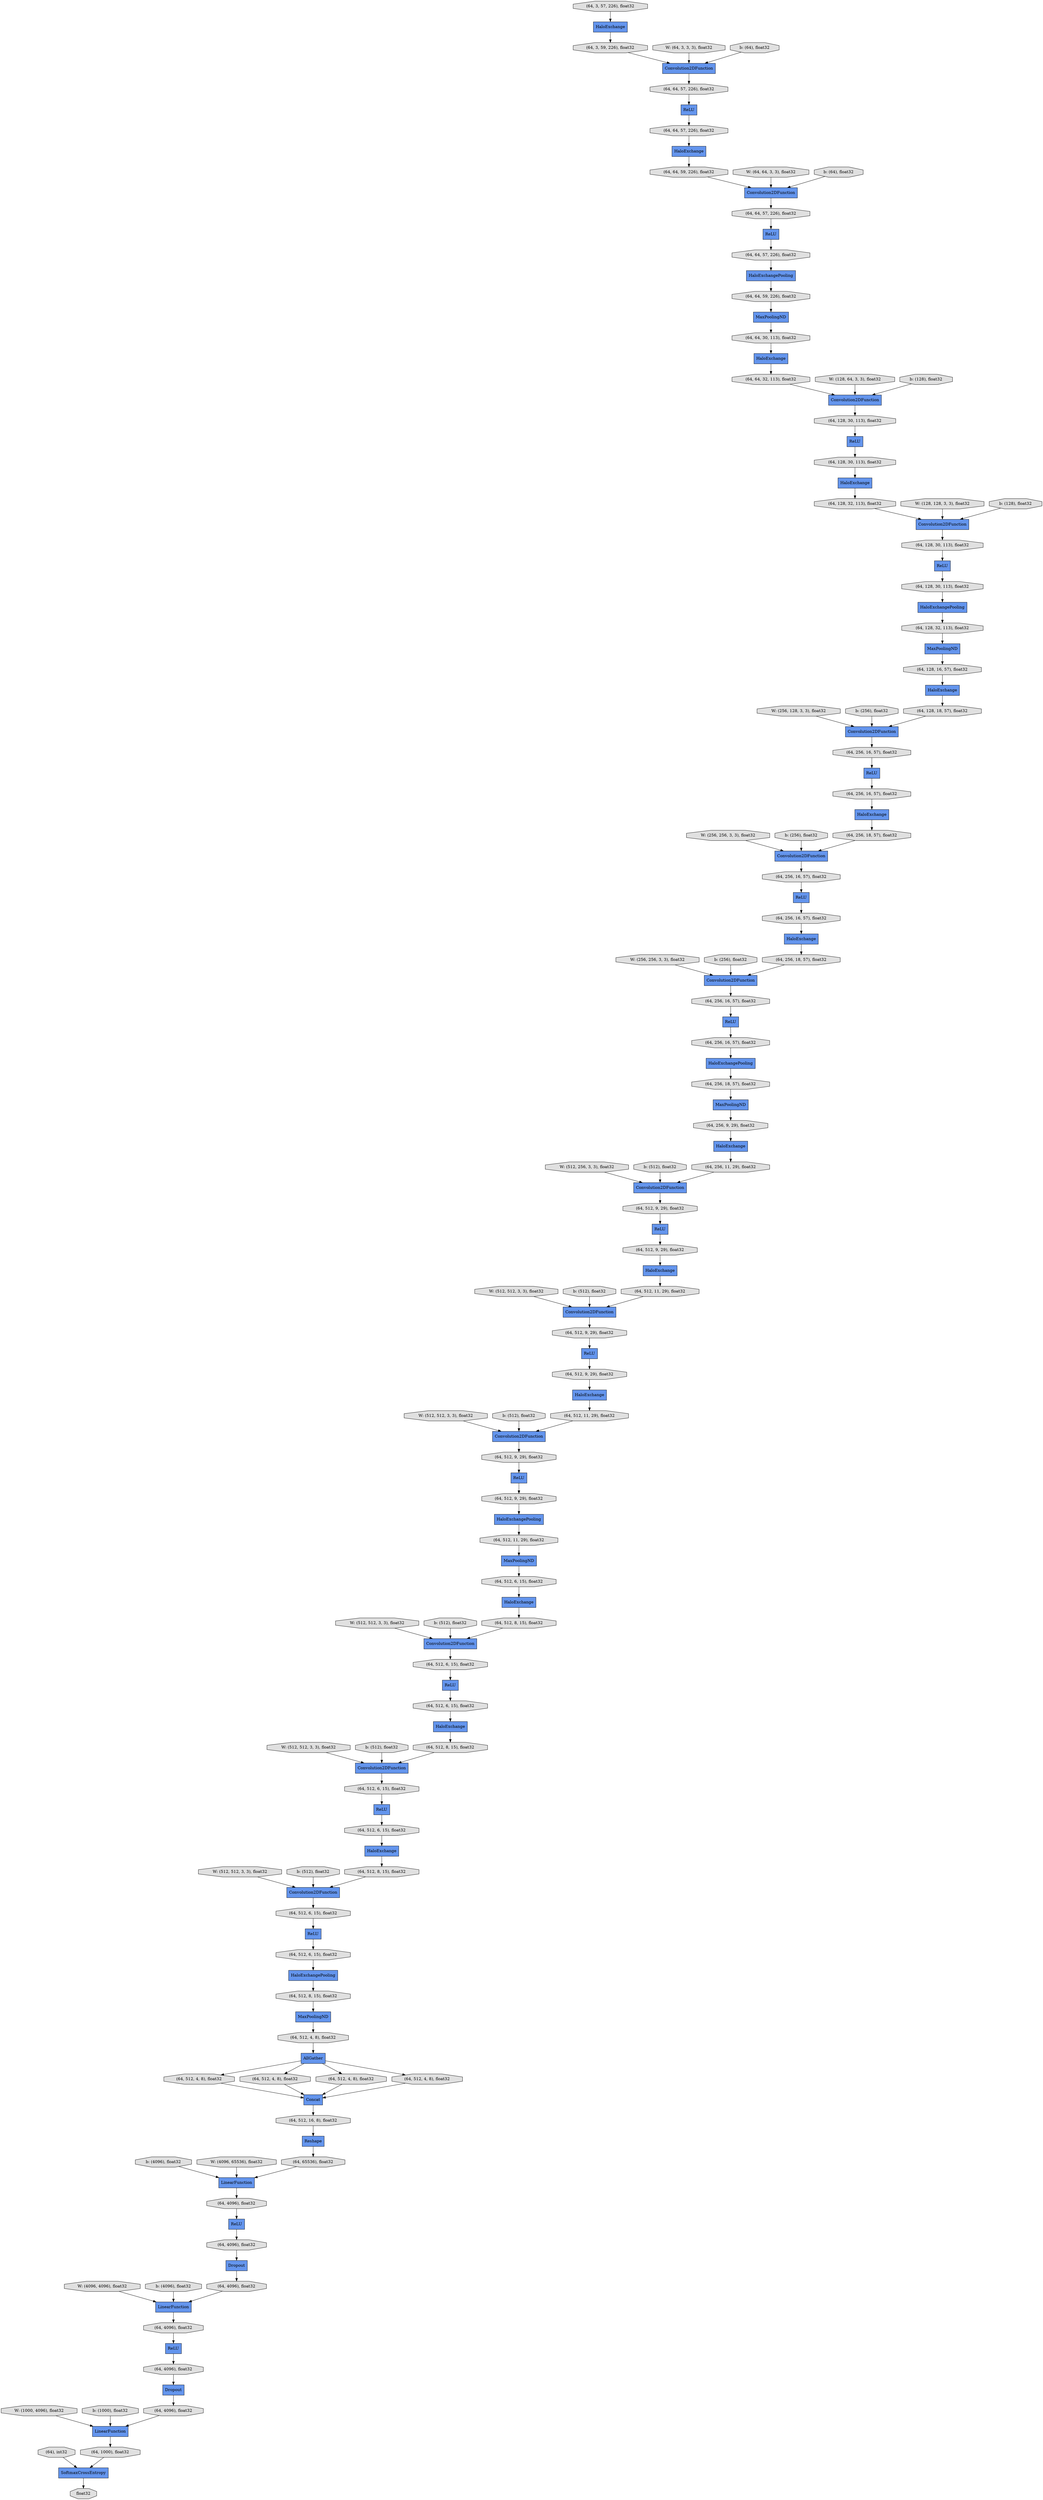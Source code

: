 digraph graphname{rankdir=TB;47163907596368 [label="(64, 128, 18, 57), float32",shape="octagon",fillcolor="#E0E0E0",style="filled"];47161880928400 [label="b: (4096), float32",shape="octagon",fillcolor="#E0E0E0",style="filled"];47163956674704 [label="(64, 512, 9, 29), float32",shape="octagon",fillcolor="#E0E0E0",style="filled"];47163907563664 [label="Convolution2DFunction",shape="record",fillcolor="#6495ED",style="filled"];47163907596432 [label="ReLU",shape="record",fillcolor="#6495ED",style="filled"];47163956674768 [label="ReLU",shape="record",fillcolor="#6495ED",style="filled"];47163907596496 [label="HaloExchange",shape="record",fillcolor="#6495ED",style="filled"];47163907539152 [label="Convolution2DFunction",shape="record",fillcolor="#6495ED",style="filled"];47163956674832 [label="(64, 512, 11, 29), float32",shape="octagon",fillcolor="#E0E0E0",style="filled"];47163907563792 [label="(64, 512, 9, 29), float32",shape="octagon",fillcolor="#E0E0E0",style="filled"];47163907539216 [label="HaloExchange",shape="record",fillcolor="#6495ED",style="filled"];47163956674896 [label="ReLU",shape="record",fillcolor="#6495ED",style="filled"];47163907563856 [label="(64, 256, 16, 57), float32",shape="octagon",fillcolor="#E0E0E0",style="filled"];47163907539280 [label="Convolution2DFunction",shape="record",fillcolor="#6495ED",style="filled"];47161880928720 [label="W: (4096, 4096), float32",shape="octagon",fillcolor="#E0E0E0",style="filled"];47163956675024 [label="(64, 512, 9, 29), float32",shape="octagon",fillcolor="#E0E0E0",style="filled"];47163956675152 [label="(64, 512, 9, 29), float32",shape="octagon",fillcolor="#E0E0E0",style="filled"];47163956675216 [label="Convolution2DFunction",shape="record",fillcolor="#6495ED",style="filled"];47163907564176 [label="(64, 512, 9, 29), float32",shape="octagon",fillcolor="#E0E0E0",style="filled"];47163956675280 [label="Concat",shape="record",fillcolor="#6495ED",style="filled"];47163907564240 [label="Convolution2DFunction",shape="record",fillcolor="#6495ED",style="filled"];47163907597008 [label="HaloExchange",shape="record",fillcolor="#6495ED",style="filled"];47163907564304 [label="HaloExchange",shape="record",fillcolor="#6495ED",style="filled"];47163907597072 [label="Convolution2DFunction",shape="record",fillcolor="#6495ED",style="filled"];47163907539728 [label="(64, 3, 59, 226), float32",shape="octagon",fillcolor="#E0E0E0",style="filled"];47163956675408 [label="Convolution2DFunction",shape="record",fillcolor="#6495ED",style="filled"];47163907564368 [label="(64, 512, 11, 29), float32",shape="octagon",fillcolor="#E0E0E0",style="filled"];47163907539792 [label="HaloExchange",shape="record",fillcolor="#6495ED",style="filled"];47161880929168 [label="b: (4096), float32",shape="octagon",fillcolor="#E0E0E0",style="filled"];47163907564432 [label="(64, 256, 16, 57), float32",shape="octagon",fillcolor="#E0E0E0",style="filled"];47163907597200 [label="Convolution2DFunction",shape="record",fillcolor="#6495ED",style="filled"];47163956675536 [label="(64, 512, 9, 29), float32",shape="octagon",fillcolor="#E0E0E0",style="filled"];47163907597328 [label="HaloExchangePooling",shape="record",fillcolor="#6495ED",style="filled"];47163956675664 [label="ReLU",shape="record",fillcolor="#6495ED",style="filled"];47163907540048 [label="HaloExchangePooling",shape="record",fillcolor="#6495ED",style="filled"];47163907597392 [label="(64, 128, 30, 113), float32",shape="octagon",fillcolor="#E0E0E0",style="filled"];47161880929488 [label="W: (1000, 4096), float32",shape="octagon",fillcolor="#E0E0E0",style="filled"];47163956675792 [label="(64, 512, 11, 29), float32",shape="octagon",fillcolor="#E0E0E0",style="filled"];47163907564752 [label="(64, 256, 16, 57), float32",shape="octagon",fillcolor="#E0E0E0",style="filled"];47163907540176 [label="(64, 64, 57, 226), float32",shape="octagon",fillcolor="#E0E0E0",style="filled"];47163907597584 [label="Convolution2DFunction",shape="record",fillcolor="#6495ED",style="filled"];47163907564816 [label="(64, 256, 18, 57), float32",shape="octagon",fillcolor="#E0E0E0",style="filled"];47163907540240 [label="ReLU",shape="record",fillcolor="#6495ED",style="filled"];47163956675920 [label="(64, 512, 6, 15), float32",shape="octagon",fillcolor="#E0E0E0",style="filled"];47163907540304 [label="(64, 64, 57, 226), float32",shape="octagon",fillcolor="#E0E0E0",style="filled"];47163907564944 [label="ReLU",shape="record",fillcolor="#6495ED",style="filled"];47163907540368 [label="(64, 64, 57, 226), float32",shape="octagon",fillcolor="#E0E0E0",style="filled"];47163907565008 [label="HaloExchange",shape="record",fillcolor="#6495ED",style="filled"];47163907597776 [label="(64, 256, 16, 57), float32",shape="octagon",fillcolor="#E0E0E0",style="filled"];47161880929872 [label="b: (1000), float32",shape="octagon",fillcolor="#E0E0E0",style="filled"];47163956676176 [label="Convolution2DFunction",shape="record",fillcolor="#6495ED",style="filled"];47163907565200 [label="ReLU",shape="record",fillcolor="#6495ED",style="filled"];47163956676368 [label="HaloExchange",shape="record",fillcolor="#6495ED",style="filled"];47163907565328 [label="(64, 256, 18, 57), float32",shape="octagon",fillcolor="#E0E0E0",style="filled"];47163907598096 [label="(64, 128, 32, 113), float32",shape="octagon",fillcolor="#E0E0E0",style="filled"];47163956676432 [label="(64, 512, 8, 15), float32",shape="octagon",fillcolor="#E0E0E0",style="filled"];47163907540816 [label="ReLU",shape="record",fillcolor="#6495ED",style="filled"];47163956676496 [label="MaxPoolingND",shape="record",fillcolor="#6495ED",style="filled"];47163907565456 [label="MaxPoolingND",shape="record",fillcolor="#6495ED",style="filled"];47163907598224 [label="MaxPoolingND",shape="record",fillcolor="#6495ED",style="filled"];47163956676560 [label="(64, 512, 6, 15), float32",shape="octagon",fillcolor="#E0E0E0",style="filled"];47163907540944 [label="HaloExchange",shape="record",fillcolor="#6495ED",style="filled"];47163907565584 [label="(64, 256, 18, 57), float32",shape="octagon",fillcolor="#E0E0E0",style="filled"];47163907598352 [label="ReLU",shape="record",fillcolor="#6495ED",style="filled"];47163907541008 [label="Convolution2DFunction",shape="record",fillcolor="#6495ED",style="filled"];47163956676688 [label="(64, 512, 6, 15), float32",shape="octagon",fillcolor="#E0E0E0",style="filled"];47163907598480 [label="(64, 128, 30, 113), float32",shape="octagon",fillcolor="#E0E0E0",style="filled"];47163907598544 [label="ReLU",shape="record",fillcolor="#6495ED",style="filled"];47163907541200 [label="HaloExchangePooling",shape="record",fillcolor="#6495ED",style="filled"];47163956676880 [label="HaloExchange",shape="record",fillcolor="#6495ED",style="filled"];47163956676944 [label="(64, 512, 8, 15), float32",shape="octagon",fillcolor="#E0E0E0",style="filled"];47163907541328 [label="MaxPoolingND",shape="record",fillcolor="#6495ED",style="filled"];47163907598736 [label="(64, 128, 30, 113), float32",shape="octagon",fillcolor="#E0E0E0",style="filled"];47163907541392 [label="(64, 64, 59, 226), float32",shape="octagon",fillcolor="#E0E0E0",style="filled"];47163907541456 [label="LinearFunction",shape="record",fillcolor="#6495ED",style="filled"];47163956677072 [label="(64, 512, 6, 15), float32",shape="octagon",fillcolor="#E0E0E0",style="filled"];47163907598800 [label="(64, 128, 30, 113), float32",shape="octagon",fillcolor="#E0E0E0",style="filled"];47163907541520 [label="HaloExchange",shape="record",fillcolor="#6495ED",style="filled"];47163956677200 [label="(64, 512, 6, 15), float32",shape="octagon",fillcolor="#E0E0E0",style="filled"];47163907566160 [label="(64, 256, 11, 29), float32",shape="octagon",fillcolor="#E0E0E0",style="filled"];47163907541584 [label="ReLU",shape="record",fillcolor="#6495ED",style="filled"];47163907598992 [label="HaloExchange",shape="record",fillcolor="#6495ED",style="filled"];47163907541712 [label="Dropout",shape="record",fillcolor="#6495ED",style="filled"];47163907467984 [label="HaloExchange",shape="record",fillcolor="#6495ED",style="filled"];47163956677392 [label="HaloExchangePooling",shape="record",fillcolor="#6495ED",style="filled"];47163956677456 [label="(64, 512, 8, 15), float32",shape="octagon",fillcolor="#E0E0E0",style="filled"];47163956677520 [label="Reshape",shape="record",fillcolor="#6495ED",style="filled"];47163907566480 [label="ReLU",shape="record",fillcolor="#6495ED",style="filled"];47163907599248 [label="(64, 128, 32, 113), float32",shape="octagon",fillcolor="#E0E0E0",style="filled"];47163956677584 [label="(64, 512, 6, 15), float32",shape="octagon",fillcolor="#E0E0E0",style="filled"];47163907599312 [label="(64, 128, 16, 57), float32",shape="octagon",fillcolor="#E0E0E0",style="filled"];47163907541968 [label="(64, 3, 57, 226), float32",shape="octagon",fillcolor="#E0E0E0",style="filled"];47163907566608 [label="HaloExchangePooling",shape="record",fillcolor="#6495ED",style="filled"];47163907542032 [label="(64, 64, 30, 113), float32",shape="octagon",fillcolor="#E0E0E0",style="filled"];47163956677712 [label="(64, 512, 6, 15), float32",shape="octagon",fillcolor="#E0E0E0",style="filled"];47163907566672 [label="(64, 256, 9, 29), float32",shape="octagon",fillcolor="#E0E0E0",style="filled"];47163907542160 [label="(64, 64, 32, 113), float32",shape="octagon",fillcolor="#E0E0E0",style="filled"];47163956677840 [label="ReLU",shape="record",fillcolor="#6495ED",style="filled"];47163956677968 [label="(64, 512, 8, 15), float32",shape="octagon",fillcolor="#E0E0E0",style="filled"];47163907542352 [label="(64, 64, 59, 226), float32",shape="octagon",fillcolor="#E0E0E0",style="filled"];47163956678096 [label="(64, 512, 4, 8), float32",shape="octagon",fillcolor="#E0E0E0",style="filled"];47163907567056 [label="Convolution2DFunction",shape="record",fillcolor="#6495ED",style="filled"];47163907567120 [label="HaloExchange",shape="record",fillcolor="#6495ED",style="filled"];47161790377488 [label="W: (64, 3, 3, 3), float32",shape="octagon",fillcolor="#E0E0E0",style="filled"];47163956678224 [label="(64, 512, 4, 8), float32",shape="octagon",fillcolor="#E0E0E0",style="filled"];47163907567184 [label="(64, 256, 16, 57), float32",shape="octagon",fillcolor="#E0E0E0",style="filled"];47163907542608 [label="Convolution2DFunction",shape="record",fillcolor="#6495ED",style="filled"];47161790377616 [label="AllGather",shape="record",fillcolor="#6495ED",style="filled"];47163907567248 [label="(64, 256, 16, 57), float32",shape="octagon",fillcolor="#E0E0E0",style="filled"];47163907542736 [label="(64, 64, 57, 226), float32",shape="octagon",fillcolor="#E0E0E0",style="filled"];47163956678544 [label="(64, 512, 4, 8), float32",shape="octagon",fillcolor="#E0E0E0",style="filled"];47161880899792 [label="W: (128, 64, 3, 3), float32",shape="octagon",fillcolor="#E0E0E0",style="filled"];47163956695312 [label="(64, 512, 4, 8), float32",shape="octagon",fillcolor="#E0E0E0",style="filled"];47161880916304 [label="W: (512, 512, 3, 3), float32",shape="octagon",fillcolor="#E0E0E0",style="filled"];47163956695440 [label="(64, 512, 4, 8), float32",shape="octagon",fillcolor="#E0E0E0",style="filled"];47163956695504 [label="(64), int32",shape="octagon",fillcolor="#E0E0E0",style="filled"];47161880900112 [label="b: (128), float32",shape="octagon",fillcolor="#E0E0E0",style="filled"];47163956695696 [label="ReLU",shape="record",fillcolor="#6495ED",style="filled"];47163956695760 [label="(64, 512, 16, 8), float32",shape="octagon",fillcolor="#E0E0E0",style="filled"];47161880916688 [label="b: (512), float32",shape="octagon",fillcolor="#E0E0E0",style="filled"];47161880900432 [label="W: (128, 128, 3, 3), float32",shape="octagon",fillcolor="#E0E0E0",style="filled"];47163956696080 [label="(64, 65536), float32",shape="octagon",fillcolor="#E0E0E0",style="filled"];47161880917008 [label="W: (512, 512, 3, 3), float32",shape="octagon",fillcolor="#E0E0E0",style="filled"];47161880900816 [label="b: (128), float32",shape="octagon",fillcolor="#E0E0E0",style="filled"];47163956696464 [label="(64, 4096), float32",shape="octagon",fillcolor="#E0E0E0",style="filled"];47161880917392 [label="b: (512), float32",shape="octagon",fillcolor="#E0E0E0",style="filled"];47163956696528 [label="LinearFunction",shape="record",fillcolor="#6495ED",style="filled"];47163956696592 [label="(64, 4096), float32",shape="octagon",fillcolor="#E0E0E0",style="filled"];47161880901136 [label="W: (256, 128, 3, 3), float32",shape="octagon",fillcolor="#E0E0E0",style="filled"];47161880917712 [label="W: (512, 512, 3, 3), float32",shape="octagon",fillcolor="#E0E0E0",style="filled"];47163956696912 [label="(64, 4096), float32",shape="octagon",fillcolor="#E0E0E0",style="filled"];47163956696976 [label="Dropout",shape="record",fillcolor="#6495ED",style="filled"];47161880901520 [label="b: (256), float32",shape="octagon",fillcolor="#E0E0E0",style="filled"];47163956697104 [label="(64, 4096), float32",shape="octagon",fillcolor="#E0E0E0",style="filled"];47163956697168 [label="LinearFunction",shape="record",fillcolor="#6495ED",style="filled"];47161880918096 [label="b: (512), float32",shape="octagon",fillcolor="#E0E0E0",style="filled"];47163956697296 [label="(64, 4096), float32",shape="octagon",fillcolor="#E0E0E0",style="filled"];47161880901840 [label="W: (256, 256, 3, 3), float32",shape="octagon",fillcolor="#E0E0E0",style="filled"];47161881016592 [label="SoftmaxCrossEntropy",shape="record",fillcolor="#6495ED",style="filled"];47163956697488 [label="(64, 4096), float32",shape="octagon",fillcolor="#E0E0E0",style="filled"];47161880918416 [label="W: (512, 512, 3, 3), float32",shape="octagon",fillcolor="#E0E0E0",style="filled"];47161881016784 [label="ReLU",shape="record",fillcolor="#6495ED",style="filled"];47163956697680 [label="(64, 1000), float32",shape="octagon",fillcolor="#E0E0E0",style="filled"];47161880902224 [label="b: (256), float32",shape="octagon",fillcolor="#E0E0E0",style="filled"];47161880918800 [label="b: (512), float32",shape="octagon",fillcolor="#E0E0E0",style="filled"];47163956698000 [label="float32",shape="octagon",fillcolor="#E0E0E0",style="filled"];47161880902544 [label="W: (256, 256, 3, 3), float32",shape="octagon",fillcolor="#E0E0E0",style="filled"];47161802701776 [label="b: (64), float32",shape="octagon",fillcolor="#E0E0E0",style="filled"];47161880919120 [label="W: (512, 512, 3, 3), float32",shape="octagon",fillcolor="#E0E0E0",style="filled"];47161880902928 [label="b: (256), float32",shape="octagon",fillcolor="#E0E0E0",style="filled"];47163956313424 [label="MaxPoolingND",shape="record",fillcolor="#6495ED",style="filled"];47161880919504 [label="b: (512), float32",shape="octagon",fillcolor="#E0E0E0",style="filled"];47161802702352 [label="W: (64, 64, 3, 3), float32",shape="octagon",fillcolor="#E0E0E0",style="filled"];47161880903248 [label="W: (512, 256, 3, 3), float32",shape="octagon",fillcolor="#E0E0E0",style="filled"];47161880919824 [label="W: (4096, 65536), float32",shape="octagon",fillcolor="#E0E0E0",style="filled"];47161802702672 [label="b: (64), float32",shape="octagon",fillcolor="#E0E0E0",style="filled"];47161880903632 [label="b: (512), float32",shape="octagon",fillcolor="#E0E0E0",style="filled"];47163956677968 -> 47163956676496;47161880929872 -> 47163956697168;47161880901136 -> 47163907597072;47163907563856 -> 47163907596432;47163907564240 -> 47163956674704;47161790377616 -> 47163956678544;47163956676176 -> 47163956677072;47163956676560 -> 47163956675664;47163907567056 -> 47163956675152;47163907564304 -> 47163956674832;47163907566160 -> 47163907563664;47163907567248 -> 47163907597008;47163907540368 -> 47163907539216;47163956695760 -> 47163956677520;47161880918416 -> 47163956676176;47161880929488 -> 47163956697168;47163956674768 -> 47163956677712;47163956675408 -> 47163956676560;47163956696528 -> 47163956697104;47163907597776 -> 47163907598352;47163907541520 -> 47163907542160;47161880916304 -> 47163907564240;47163907564432 -> 47163907598992;47163907596432 -> 47163907564432;47163956676432 -> 47163956675408;47163907566608 -> 47163956675792;47163956696080 -> 47163907541456;47161880917712 -> 47163956675408;47163907599312 -> 47163907540944;47163956675920 -> 47163907565008;47163907567184 -> 47163907598544;47163907597008 -> 47163907564816;47163907542608 -> 47163907540304;47163907565456 -> 47163956675920;47163907599248 -> 47163907541328;47161790377616 -> 47163956695440;47163956695696 -> 47163956697296;47163907598800 -> 47163907540240;47163956697168 -> 47163956697680;47163907596496 -> 47163907566160;47161880928400 -> 47163907541456;47163907541456 -> 47163956696464;47161881016784 -> 47163907540368;47161880899792 -> 47163907539280;47163907540816 -> 47163907542736;47161880929168 -> 47163956696528;47161880919120 -> 47163956675216;47163956675024 -> 47163907564304;47163907597584 -> 47163907567184;47161880928720 -> 47163956696528;47161880900816 -> 47163907541008;47161880900112 -> 47163907539280;47161880919504 -> 47163956675216;47161790377488 -> 47163907539152;47163956696976 -> 47163956697488;47163907598096 -> 47163907541008;47163907539216 -> 47163907542352;47163907564816 -> 47163907597200;47161802701776 -> 47163907539152;47163907598480 -> 47163907540048;47163956695504 -> 47161881016592;47163907564176 -> 47163907567120;47161880902544 -> 47163907597584;47163907566672 -> 47163907596496;47163907565584 -> 47163907597584;47163956695440 -> 47163956675280;47163956677392 -> 47163956677968;47163956676880 -> 47163956677456;47163907565200 -> 47163956675536;47163907541968 -> 47163907467984;47163907541712 -> 47163956696912;47163907542032 -> 47163907541520;47163907564752 -> 47163907597328;47163907542736 -> 47163907541200;47163956697680 -> 47161881016592;47163956677200 -> 47163956676880;47163907597072 -> 47163907597776;47161880902224 -> 47163907597200;47163956677520 -> 47163956696080;47163907563792 -> 47163907566480;47163907598352 -> 47163907567248;47163907597392 -> 47163907539792;47161880902928 -> 47163907597584;47163956677840 -> 47163956696592;47163956675152 -> 47163907565200;47163907567120 -> 47163907564368;47163956675280 -> 47163956695760;47161880916688 -> 47163907564240;47163907541328 -> 47163907599312;47163956675216 -> 47163956677584;47163956677456 -> 47163956675216;47163907467984 -> 47163907539728;47163956676944 -> 47163956676176;47161880917008 -> 47163907567056;47163907541392 -> 47163956313424;47163907564368 -> 47163907564240;47163907540304 -> 47163907540816;47163907598224 -> 47163907566672;47163907596368 -> 47163907597072;47163956313424 -> 47163907542032;47163907541200 -> 47163907541392;47163956697104 -> 47163956695696;47161880918096 -> 47163956675408;47161802702672 -> 47163907542608;47163907566480 -> 47163907564176;47161880917392 -> 47163907567056;47163907598544 -> 47163907564752;47163956696592 -> 47163907541712;47161880901840 -> 47163907597200;47163956677072 -> 47163956674896;47163956676368 -> 47163956676944;47163956675536 -> 47163907566608;47163907542352 -> 47163907542608;47163907540944 -> 47163907596368;47161880903248 -> 47163907563664;47163907539280 -> 47163907598736;47163956678096 -> 47161790377616;47163956677712 -> 47163956677392;47161880903632 -> 47163907563664;47163907597328 -> 47163907565328;47163956696464 -> 47163956677840;47161881016592 -> 47163956698000;47163907540176 -> 47161881016784;47161790377616 -> 47163956678224;47163907597200 -> 47163907563856;47163907539728 -> 47163907539152;47163907564944 -> 47163956675024;47163907541584 -> 47163907597392;47163956697488 -> 47163956697168;47163956697296 -> 47163956696976;47163956696912 -> 47163956696528;47163956678224 -> 47163956675280;47161790377616 -> 47163956695312;47163907541008 -> 47163907598800;47163907598992 -> 47163907565584;47163907540240 -> 47163907598480;47163907565008 -> 47163956676432;47163956677584 -> 47163956674768;47163907563664 -> 47163907563792;47163956695312 -> 47163956675280;47163907539792 -> 47163907598096;47161880918800 -> 47163956676176;47163907539152 -> 47163907540176;47163956675792 -> 47163907565456;47163956674832 -> 47163907567056;47161880900432 -> 47163907541008;47163907540048 -> 47163907599248;47163956674896 -> 47163956677200;47163907565328 -> 47163907598224;47163956674704 -> 47163907564944;47163956676496 -> 47163956678096;47163956675664 -> 47163956676688;47161880901520 -> 47163907597072;47161880919824 -> 47163907541456;47163956676688 -> 47163956676368;47163907598736 -> 47163907541584;47163907542160 -> 47163907539280;47163956678544 -> 47163956675280;47161802702352 -> 47163907542608;}
